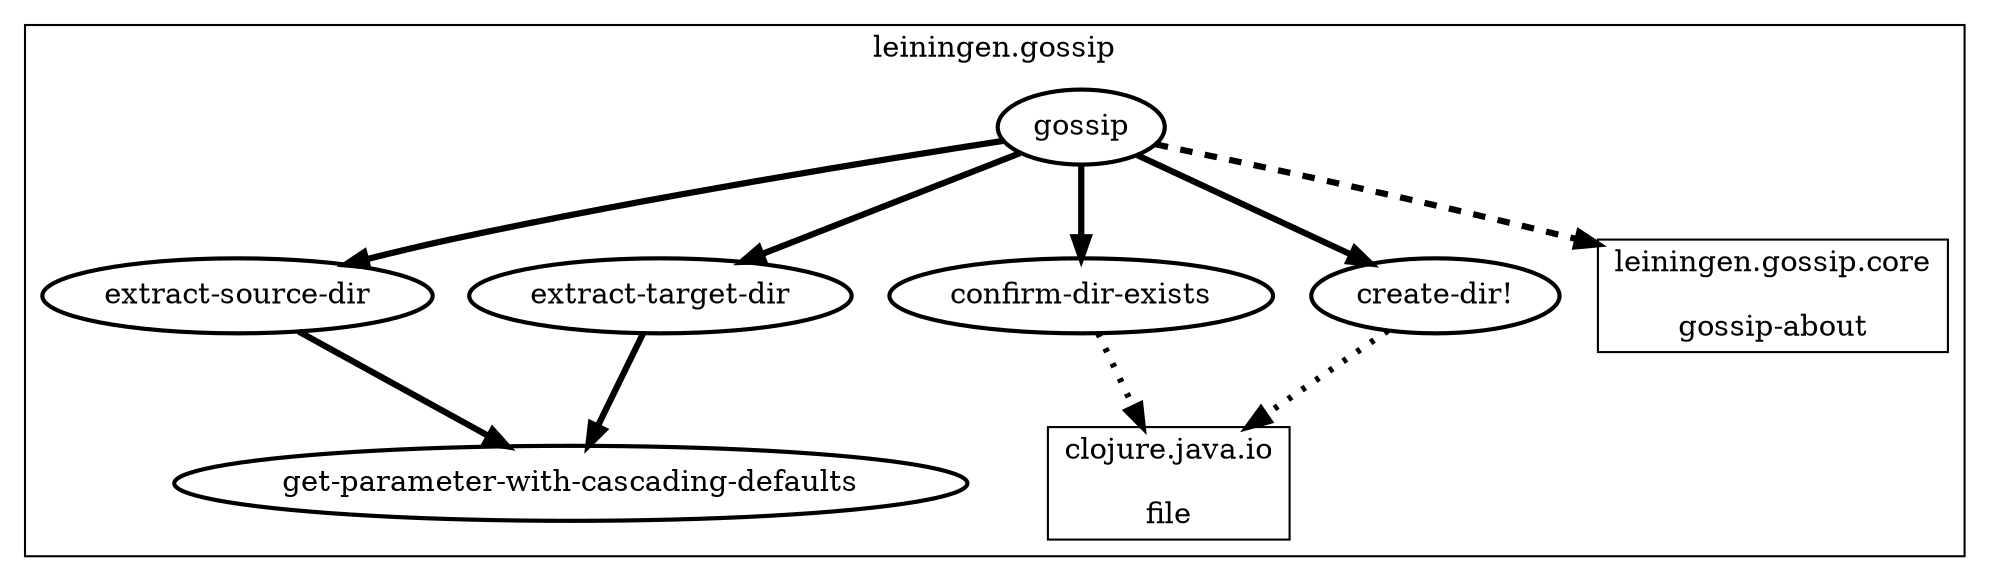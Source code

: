 digraph g {
subgraph cluster1 {
label="leiningen.gossip"
G0 [shape=ellipse,style=bold,label="get-parameter-with-cascading-defaults"];
G1 [shape=ellipse,style=bold,label="extract-source-dir"];
G2 [shape=ellipse,style=bold,label="extract-target-dir"];
G3 [shape=ellipse,style=bold,label="confirm-dir-exists"];
G4 [shape=ellipse,style=bold,label="create-dir!"];
G5 [shape=ellipse,style=bold,label="gossip"];
G6 [shape=box,label="clojure.java.io\n\nfile"];
G7 [shape=box,label="leiningen.gossip.core\n\ngossip-about"];
}
G1->G0 [penwidth=3];
G2->G0 [penwidth=3];
G3->G6 [penwidth=3,style=dotted];
G4->G6 [penwidth=3,style=dotted];
G5->G1 [penwidth=3];
G5->G2 [penwidth=3];
G5->G4 [penwidth=3];
G5->G3 [penwidth=3];
G5->G7 [penwidth=3,style=dashed];
}
